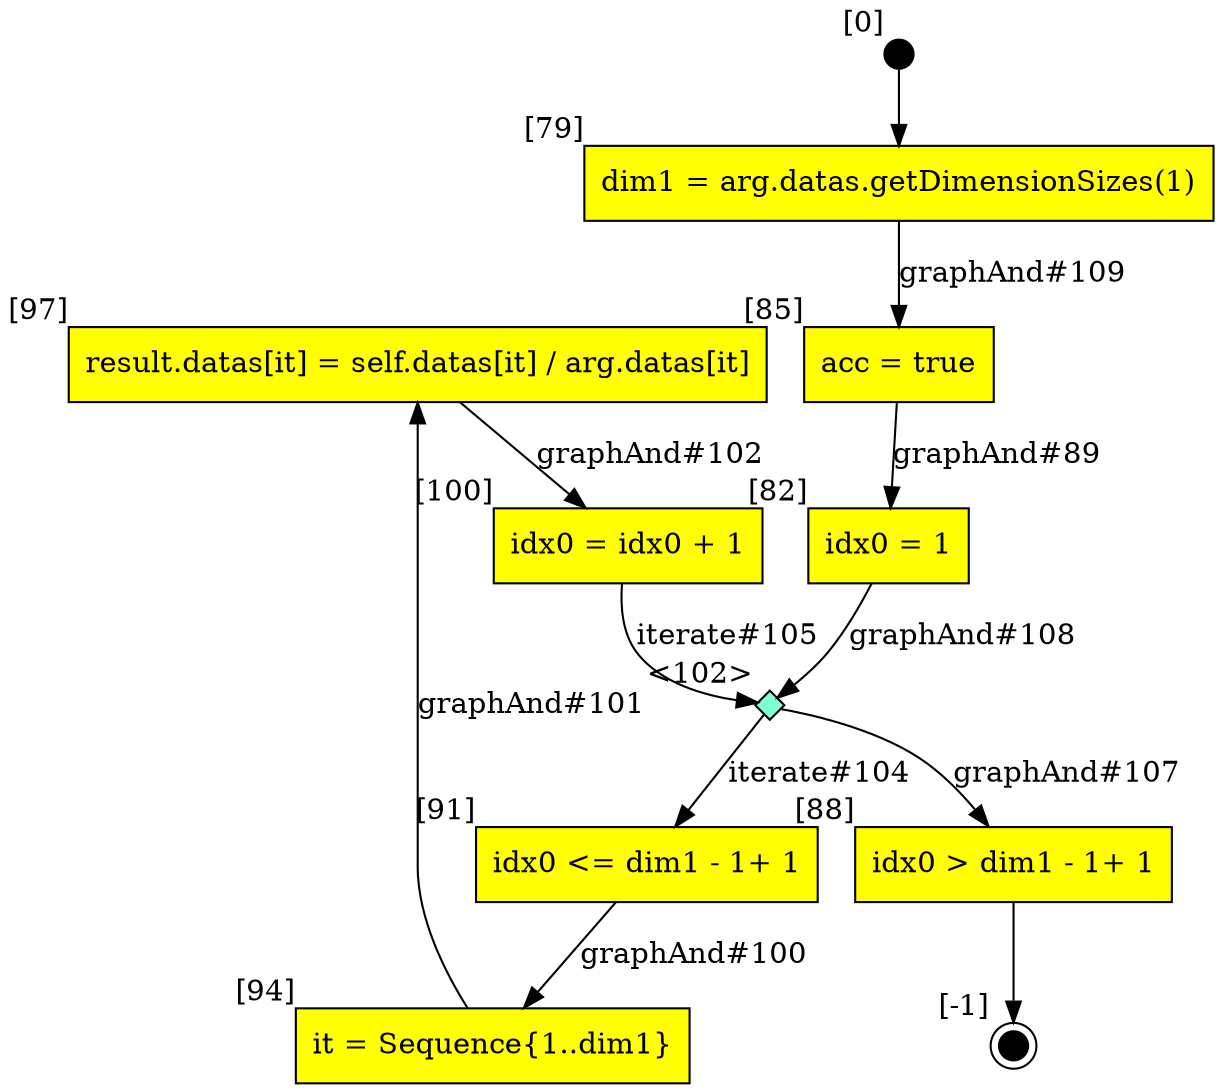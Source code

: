digraph CLG {
  97 [shape="box", label="result.datas[it] = self.datas[it] / arg.datas[it]", style=filled, fillcolor=yellow, xlabel="[97]"];
  82 [shape="box", label="idx0 = 1", style=filled, fillcolor=yellow, xlabel="[82]"];
  100 [shape="box", label="idx0 = idx0 + 1", style=filled, fillcolor=yellow, xlabel="[100]"];
  85 [shape="box", label="acc = true", style=filled, fillcolor=yellow, xlabel="[85]"];
  102 [shape="diamond", label="", xlabel="<102>", style=filled, fillcolor=aquamarine, fixedsize=true, width=.2, height=.2];
  88 [shape="box", label="idx0 > dim1 - 1+ 1", style=filled, fillcolor=yellow, xlabel="[88]"];
  89 [style=filled, fillcolor=black, shape="doublecircle", label="", fixedsize=true, width=.2, height=.2, xlabel="[-1]"];
  91 [shape="box", label="idx0 <= dim1 - 1+ 1", style=filled, fillcolor=yellow, xlabel="[91]"];
  78 [style=filled, fillcolor=black, shape="circle", label="", fixedsize=true, width=.2, height=.2, xlabel="[0]"];
  94 [shape="box", label="it = Sequence{1..dim1}", style=filled, fillcolor=yellow, xlabel="[94]"];
  79 [shape="box", label="dim1 = arg.datas.getDimensionSizes(1)", style=filled, fillcolor=yellow, xlabel="[79]"];
  78 -> 79;
  91 -> 94[label="graphAnd#100"];
  94 -> 97[label="graphAnd#101"];
  97 -> 100[label="graphAnd#102"];
  102 -> 91[label="iterate#104"];
  85 -> 82[label="graphAnd#89"];
  100 -> 102[label="iterate#105"];
  102 -> 88[label="graphAnd#107"];
  88 -> 89;
  82 -> 102[label="graphAnd#108"];
  79 -> 85[label="graphAnd#109"];
}
